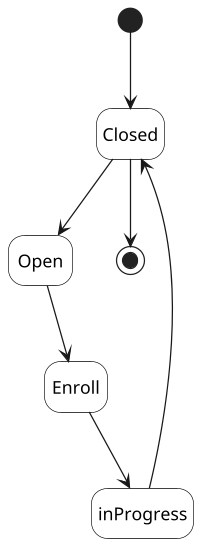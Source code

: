 @startuml

scale 200 width
hide empty description

skinparam state {
    BackgroundColor White
    BorderColor Black
}

[*] --> Closed
Closed --> Open
Open --> Enroll
Enroll --> inProgress
inProgress --> Closed
Closed--> [*]

@enduml
